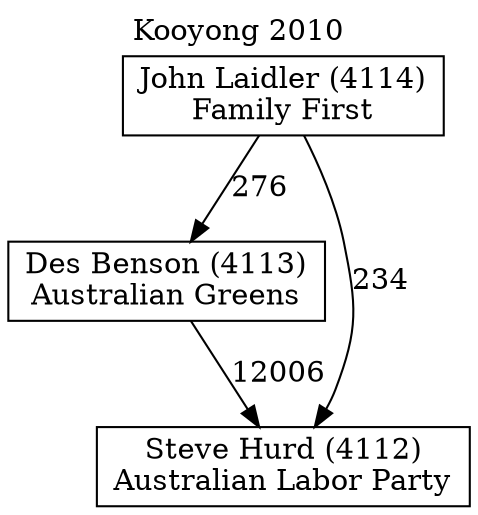 // House preference flow
digraph "Steve Hurd (4112)_Kooyong_2010" {
	graph [label="Kooyong 2010" labelloc=t mclimit=10]
	node [shape=box]
	"Des Benson (4113)" [label="Des Benson (4113)
Australian Greens"]
	"John Laidler (4114)" [label="John Laidler (4114)
Family First"]
	"Steve Hurd (4112)" [label="Steve Hurd (4112)
Australian Labor Party"]
	"Des Benson (4113)" -> "Steve Hurd (4112)" [label=12006]
	"John Laidler (4114)" -> "Des Benson (4113)" [label=276]
	"John Laidler (4114)" -> "Steve Hurd (4112)" [label=234]
}
